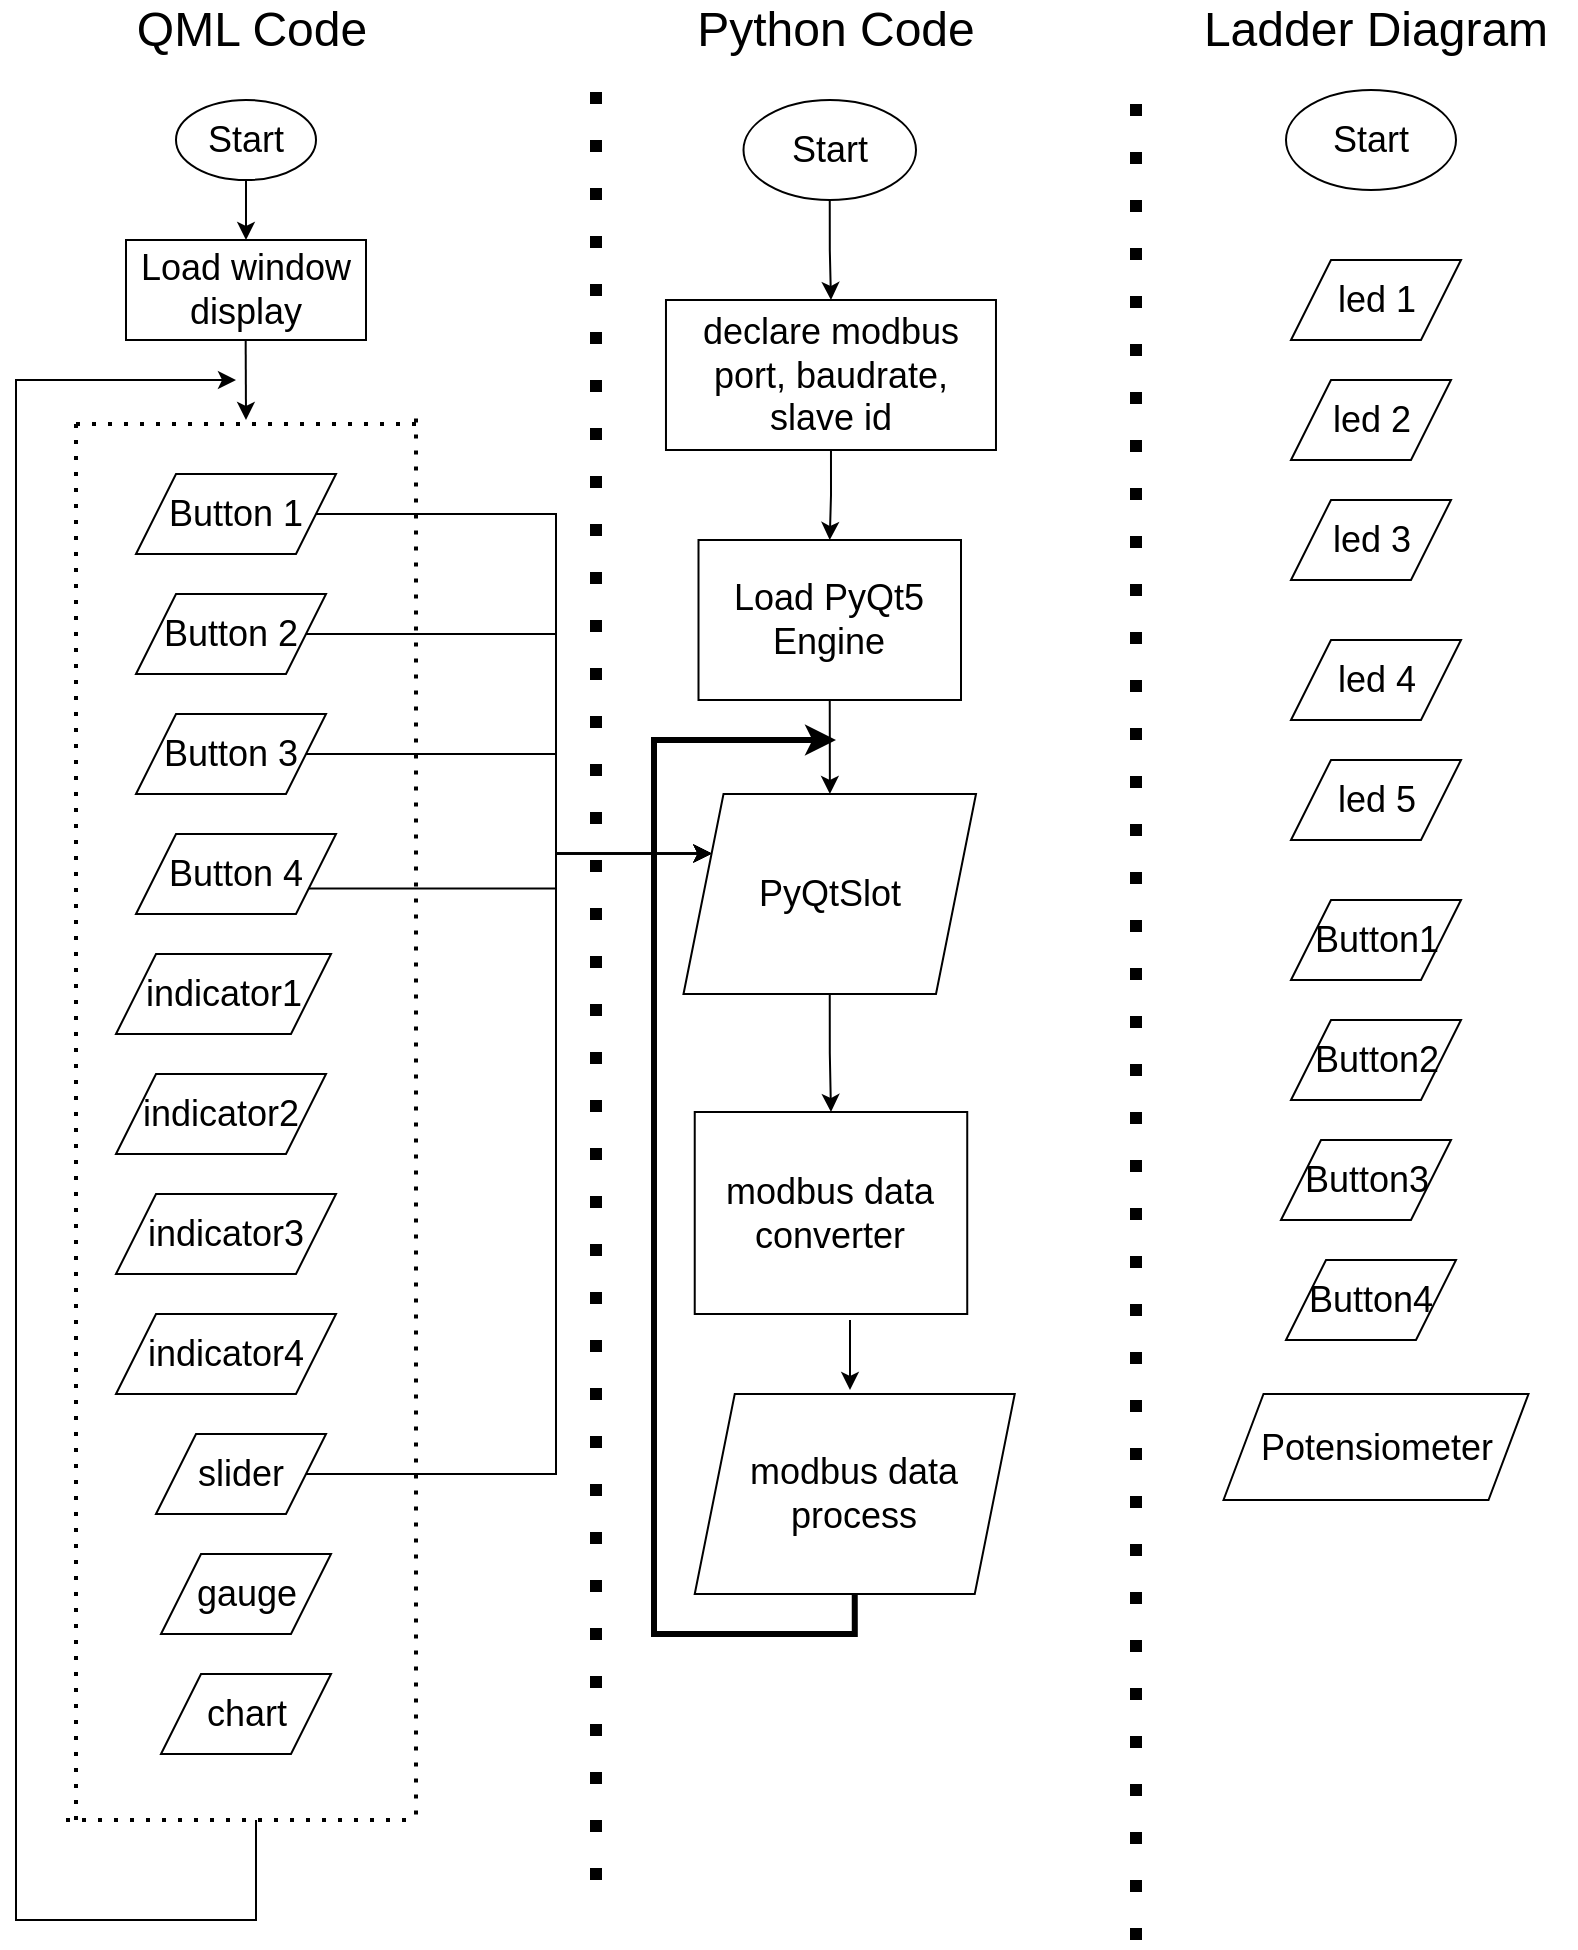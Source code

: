 <mxfile version="21.1.7" type="github">
  <diagram name="Page-1" id="lVUlWz7LJa00bjVZGHgd">
    <mxGraphModel dx="1173" dy="645" grid="1" gridSize="10" guides="1" tooltips="1" connect="1" arrows="1" fold="1" page="1" pageScale="1" pageWidth="850" pageHeight="1100" math="0" shadow="0">
      <root>
        <mxCell id="0" />
        <mxCell id="1" parent="0" />
        <mxCell id="QY4sg_2AmRACwEPoSQQL-1" value="" style="endArrow=none;dashed=1;html=1;dashPattern=1 3;strokeWidth=6;rounded=0;" edge="1" parent="1">
          <mxGeometry width="50" height="50" relative="1" as="geometry">
            <mxPoint x="320" y="970" as="sourcePoint" />
            <mxPoint x="320" y="60" as="targetPoint" />
          </mxGeometry>
        </mxCell>
        <mxCell id="QY4sg_2AmRACwEPoSQQL-2" value="" style="endArrow=none;dashed=1;html=1;dashPattern=1 3;strokeWidth=6;rounded=0;" edge="1" parent="1">
          <mxGeometry width="50" height="50" relative="1" as="geometry">
            <mxPoint x="590" y="1000" as="sourcePoint" />
            <mxPoint x="590" y="80" as="targetPoint" />
          </mxGeometry>
        </mxCell>
        <mxCell id="QY4sg_2AmRACwEPoSQQL-3" value="&lt;font style=&quot;font-size: 24px;&quot;&gt;QML Code&lt;/font&gt;" style="text;html=1;strokeColor=none;fillColor=none;align=center;verticalAlign=middle;whiteSpace=wrap;rounded=0;" vertex="1" parent="1">
          <mxGeometry x="82.5" y="30" width="130" height="30" as="geometry" />
        </mxCell>
        <mxCell id="QY4sg_2AmRACwEPoSQQL-4" value="&lt;font style=&quot;font-size: 24px;&quot;&gt;Python Code&lt;/font&gt;" style="text;html=1;strokeColor=none;fillColor=none;align=center;verticalAlign=middle;whiteSpace=wrap;rounded=0;" vertex="1" parent="1">
          <mxGeometry x="360" y="30" width="160" height="30" as="geometry" />
        </mxCell>
        <mxCell id="QY4sg_2AmRACwEPoSQQL-5" value="&lt;font style=&quot;font-size: 24px;&quot;&gt;Ladder Diagram&lt;/font&gt;" style="text;html=1;strokeColor=none;fillColor=none;align=center;verticalAlign=middle;whiteSpace=wrap;rounded=0;" vertex="1" parent="1">
          <mxGeometry x="610" y="30" width="200" height="30" as="geometry" />
        </mxCell>
        <mxCell id="QY4sg_2AmRACwEPoSQQL-6" value="&lt;font style=&quot;font-size: 18px;&quot;&gt;Start&lt;/font&gt;" style="ellipse;whiteSpace=wrap;html=1;" vertex="1" parent="1">
          <mxGeometry x="110" y="80" width="70" height="40" as="geometry" />
        </mxCell>
        <mxCell id="QY4sg_2AmRACwEPoSQQL-46" style="edgeStyle=orthogonalEdgeStyle;rounded=0;orthogonalLoop=1;jettySize=auto;html=1;exitX=0.5;exitY=1;exitDx=0;exitDy=0;entryX=0.5;entryY=0;entryDx=0;entryDy=0;" edge="1" parent="1" source="QY4sg_2AmRACwEPoSQQL-7" target="QY4sg_2AmRACwEPoSQQL-13">
          <mxGeometry relative="1" as="geometry" />
        </mxCell>
        <mxCell id="QY4sg_2AmRACwEPoSQQL-7" value="&lt;font style=&quot;font-size: 18px;&quot;&gt;Start&lt;/font&gt;" style="ellipse;whiteSpace=wrap;html=1;" vertex="1" parent="1">
          <mxGeometry x="393.75" y="80" width="86.25" height="50" as="geometry" />
        </mxCell>
        <mxCell id="QY4sg_2AmRACwEPoSQQL-8" value="&lt;font style=&quot;font-size: 18px;&quot;&gt;Start&lt;/font&gt;" style="ellipse;whiteSpace=wrap;html=1;" vertex="1" parent="1">
          <mxGeometry x="665" y="75" width="85" height="50" as="geometry" />
        </mxCell>
        <mxCell id="QY4sg_2AmRACwEPoSQQL-48" style="edgeStyle=orthogonalEdgeStyle;rounded=0;orthogonalLoop=1;jettySize=auto;html=1;exitX=0.5;exitY=1;exitDx=0;exitDy=0;" edge="1" parent="1" source="QY4sg_2AmRACwEPoSQQL-9" target="QY4sg_2AmRACwEPoSQQL-15">
          <mxGeometry relative="1" as="geometry" />
        </mxCell>
        <mxCell id="QY4sg_2AmRACwEPoSQQL-9" value="&lt;font style=&quot;font-size: 18px;&quot;&gt;Load PyQt5 Engine&lt;/font&gt;" style="rounded=0;whiteSpace=wrap;html=1;" vertex="1" parent="1">
          <mxGeometry x="371.25" y="300" width="131.25" height="80" as="geometry" />
        </mxCell>
        <mxCell id="QY4sg_2AmRACwEPoSQQL-10" value="&lt;font style=&quot;font-size: 18px;&quot;&gt;Load window display&lt;/font&gt;" style="rounded=0;whiteSpace=wrap;html=1;" vertex="1" parent="1">
          <mxGeometry x="85" y="150" width="120" height="50" as="geometry" />
        </mxCell>
        <mxCell id="QY4sg_2AmRACwEPoSQQL-11" value="&lt;font style=&quot;font-size: 18px;&quot;&gt;modbus data converter&lt;/font&gt;" style="rounded=0;whiteSpace=wrap;html=1;" vertex="1" parent="1">
          <mxGeometry x="369.37" y="586" width="136.25" height="101" as="geometry" />
        </mxCell>
        <mxCell id="QY4sg_2AmRACwEPoSQQL-47" style="edgeStyle=orthogonalEdgeStyle;rounded=0;orthogonalLoop=1;jettySize=auto;html=1;exitX=0.5;exitY=1;exitDx=0;exitDy=0;entryX=0.5;entryY=0;entryDx=0;entryDy=0;" edge="1" parent="1" source="QY4sg_2AmRACwEPoSQQL-13" target="QY4sg_2AmRACwEPoSQQL-9">
          <mxGeometry relative="1" as="geometry" />
        </mxCell>
        <mxCell id="QY4sg_2AmRACwEPoSQQL-13" value="&lt;font style=&quot;font-size: 18px;&quot;&gt;declare modbus port, baudrate, slave id&lt;/font&gt;" style="rounded=0;whiteSpace=wrap;html=1;" vertex="1" parent="1">
          <mxGeometry x="354.99" y="180" width="165" height="75" as="geometry" />
        </mxCell>
        <mxCell id="QY4sg_2AmRACwEPoSQQL-49" style="edgeStyle=orthogonalEdgeStyle;rounded=0;orthogonalLoop=1;jettySize=auto;html=1;exitX=0.5;exitY=1;exitDx=0;exitDy=0;entryX=0.5;entryY=0;entryDx=0;entryDy=0;" edge="1" parent="1" source="QY4sg_2AmRACwEPoSQQL-15" target="QY4sg_2AmRACwEPoSQQL-11">
          <mxGeometry relative="1" as="geometry" />
        </mxCell>
        <mxCell id="QY4sg_2AmRACwEPoSQQL-15" value="&lt;font style=&quot;font-size: 18px;&quot;&gt;PyQtSlot&lt;/font&gt;" style="shape=parallelogram;perimeter=parallelogramPerimeter;whiteSpace=wrap;html=1;fixedSize=1;" vertex="1" parent="1">
          <mxGeometry x="363.75" y="427" width="146.25" height="100" as="geometry" />
        </mxCell>
        <mxCell id="QY4sg_2AmRACwEPoSQQL-54" style="edgeStyle=orthogonalEdgeStyle;rounded=0;orthogonalLoop=1;jettySize=auto;html=1;exitX=1;exitY=0.5;exitDx=0;exitDy=0;entryX=0;entryY=0.25;entryDx=0;entryDy=0;" edge="1" parent="1" source="QY4sg_2AmRACwEPoSQQL-17" target="QY4sg_2AmRACwEPoSQQL-15">
          <mxGeometry relative="1" as="geometry">
            <Array as="points">
              <mxPoint x="300" y="287" />
              <mxPoint x="300" y="457" />
            </Array>
          </mxGeometry>
        </mxCell>
        <mxCell id="QY4sg_2AmRACwEPoSQQL-17" value="&lt;font style=&quot;font-size: 18px;&quot;&gt;Button 1&lt;/font&gt;" style="shape=parallelogram;perimeter=parallelogramPerimeter;whiteSpace=wrap;html=1;fixedSize=1;" vertex="1" parent="1">
          <mxGeometry x="90" y="267" width="100" height="40" as="geometry" />
        </mxCell>
        <mxCell id="QY4sg_2AmRACwEPoSQQL-55" style="edgeStyle=orthogonalEdgeStyle;rounded=0;orthogonalLoop=1;jettySize=auto;html=1;exitX=1;exitY=0.5;exitDx=0;exitDy=0;entryX=0;entryY=0.25;entryDx=0;entryDy=0;" edge="1" parent="1" source="QY4sg_2AmRACwEPoSQQL-18" target="QY4sg_2AmRACwEPoSQQL-15">
          <mxGeometry relative="1" as="geometry">
            <Array as="points">
              <mxPoint x="300" y="347" />
              <mxPoint x="300" y="457" />
            </Array>
          </mxGeometry>
        </mxCell>
        <mxCell id="QY4sg_2AmRACwEPoSQQL-18" value="&lt;font style=&quot;font-size: 18px;&quot;&gt;Button 2&lt;/font&gt;" style="shape=parallelogram;perimeter=parallelogramPerimeter;whiteSpace=wrap;html=1;fixedSize=1;" vertex="1" parent="1">
          <mxGeometry x="90" y="327" width="95" height="40" as="geometry" />
        </mxCell>
        <mxCell id="QY4sg_2AmRACwEPoSQQL-56" style="edgeStyle=orthogonalEdgeStyle;rounded=0;orthogonalLoop=1;jettySize=auto;html=1;exitX=1;exitY=0.5;exitDx=0;exitDy=0;entryX=0;entryY=0.25;entryDx=0;entryDy=0;" edge="1" parent="1" source="QY4sg_2AmRACwEPoSQQL-19" target="QY4sg_2AmRACwEPoSQQL-15">
          <mxGeometry relative="1" as="geometry">
            <Array as="points">
              <mxPoint x="300" y="407" />
              <mxPoint x="300" y="457" />
            </Array>
          </mxGeometry>
        </mxCell>
        <mxCell id="QY4sg_2AmRACwEPoSQQL-19" value="&lt;font style=&quot;font-size: 18px;&quot;&gt;Button 3&lt;/font&gt;" style="shape=parallelogram;perimeter=parallelogramPerimeter;whiteSpace=wrap;html=1;fixedSize=1;" vertex="1" parent="1">
          <mxGeometry x="90" y="387" width="95" height="40" as="geometry" />
        </mxCell>
        <mxCell id="QY4sg_2AmRACwEPoSQQL-57" style="edgeStyle=orthogonalEdgeStyle;rounded=0;orthogonalLoop=1;jettySize=auto;html=1;exitX=1;exitY=0.75;exitDx=0;exitDy=0;entryX=0;entryY=0.25;entryDx=0;entryDy=0;" edge="1" parent="1" source="QY4sg_2AmRACwEPoSQQL-20" target="QY4sg_2AmRACwEPoSQQL-15">
          <mxGeometry relative="1" as="geometry">
            <Array as="points">
              <mxPoint x="300" y="474" />
              <mxPoint x="300" y="457" />
            </Array>
          </mxGeometry>
        </mxCell>
        <mxCell id="QY4sg_2AmRACwEPoSQQL-20" value="&lt;font style=&quot;font-size: 18px;&quot;&gt;Button 4&lt;/font&gt;" style="shape=parallelogram;perimeter=parallelogramPerimeter;whiteSpace=wrap;html=1;fixedSize=1;" vertex="1" parent="1">
          <mxGeometry x="90" y="447" width="100" height="40" as="geometry" />
        </mxCell>
        <mxCell id="QY4sg_2AmRACwEPoSQQL-21" value="&lt;font style=&quot;font-size: 18px;&quot;&gt;indicator1&lt;/font&gt;" style="shape=parallelogram;perimeter=parallelogramPerimeter;whiteSpace=wrap;html=1;fixedSize=1;" vertex="1" parent="1">
          <mxGeometry x="80" y="507" width="107.5" height="40" as="geometry" />
        </mxCell>
        <mxCell id="QY4sg_2AmRACwEPoSQQL-22" value="&lt;font style=&quot;font-size: 18px;&quot;&gt;indicator2&lt;/font&gt;" style="shape=parallelogram;perimeter=parallelogramPerimeter;whiteSpace=wrap;html=1;fixedSize=1;" vertex="1" parent="1">
          <mxGeometry x="80" y="567" width="105" height="40" as="geometry" />
        </mxCell>
        <mxCell id="QY4sg_2AmRACwEPoSQQL-23" value="&lt;font style=&quot;font-size: 18px;&quot;&gt;indicator3&lt;/font&gt;" style="shape=parallelogram;perimeter=parallelogramPerimeter;whiteSpace=wrap;html=1;fixedSize=1;" vertex="1" parent="1">
          <mxGeometry x="80" y="627" width="110" height="40" as="geometry" />
        </mxCell>
        <mxCell id="QY4sg_2AmRACwEPoSQQL-24" value="&lt;font style=&quot;font-size: 18px;&quot;&gt;indicator4&lt;/font&gt;" style="shape=parallelogram;perimeter=parallelogramPerimeter;whiteSpace=wrap;html=1;fixedSize=1;" vertex="1" parent="1">
          <mxGeometry x="80" y="687" width="110" height="40" as="geometry" />
        </mxCell>
        <mxCell id="QY4sg_2AmRACwEPoSQQL-58" style="edgeStyle=orthogonalEdgeStyle;rounded=0;orthogonalLoop=1;jettySize=auto;html=1;exitX=1;exitY=0.5;exitDx=0;exitDy=0;entryX=0;entryY=0.25;entryDx=0;entryDy=0;" edge="1" parent="1" source="QY4sg_2AmRACwEPoSQQL-25" target="QY4sg_2AmRACwEPoSQQL-15">
          <mxGeometry relative="1" as="geometry">
            <mxPoint x="380" y="450" as="targetPoint" />
            <Array as="points">
              <mxPoint x="300" y="767" />
              <mxPoint x="300" y="457" />
            </Array>
          </mxGeometry>
        </mxCell>
        <mxCell id="QY4sg_2AmRACwEPoSQQL-25" value="&lt;font style=&quot;font-size: 18px;&quot;&gt;slider&lt;/font&gt;" style="shape=parallelogram;perimeter=parallelogramPerimeter;whiteSpace=wrap;html=1;fixedSize=1;" vertex="1" parent="1">
          <mxGeometry x="100" y="747" width="85" height="40" as="geometry" />
        </mxCell>
        <mxCell id="QY4sg_2AmRACwEPoSQQL-26" value="&lt;font style=&quot;font-size: 18px;&quot;&gt;gauge&lt;/font&gt;" style="shape=parallelogram;perimeter=parallelogramPerimeter;whiteSpace=wrap;html=1;fixedSize=1;" vertex="1" parent="1">
          <mxGeometry x="102.5" y="807" width="85" height="40" as="geometry" />
        </mxCell>
        <mxCell id="QY4sg_2AmRACwEPoSQQL-27" value="&lt;font style=&quot;font-size: 18px;&quot;&gt;chart&lt;/font&gt;" style="shape=parallelogram;perimeter=parallelogramPerimeter;whiteSpace=wrap;html=1;fixedSize=1;" vertex="1" parent="1">
          <mxGeometry x="102.5" y="867" width="85" height="40" as="geometry" />
        </mxCell>
        <mxCell id="QY4sg_2AmRACwEPoSQQL-28" value="&lt;font style=&quot;font-size: 18px;&quot;&gt;led 1&lt;/font&gt;" style="shape=parallelogram;perimeter=parallelogramPerimeter;whiteSpace=wrap;html=1;fixedSize=1;" vertex="1" parent="1">
          <mxGeometry x="667.5" y="160" width="85" height="40" as="geometry" />
        </mxCell>
        <mxCell id="QY4sg_2AmRACwEPoSQQL-29" value="&lt;font style=&quot;font-size: 18px;&quot;&gt;led 2&lt;/font&gt;" style="shape=parallelogram;perimeter=parallelogramPerimeter;whiteSpace=wrap;html=1;fixedSize=1;" vertex="1" parent="1">
          <mxGeometry x="667.5" y="220" width="80" height="40" as="geometry" />
        </mxCell>
        <mxCell id="QY4sg_2AmRACwEPoSQQL-30" value="&lt;font style=&quot;font-size: 18px;&quot;&gt;led 3&lt;/font&gt;" style="shape=parallelogram;perimeter=parallelogramPerimeter;whiteSpace=wrap;html=1;fixedSize=1;" vertex="1" parent="1">
          <mxGeometry x="667.5" y="280" width="80" height="40" as="geometry" />
        </mxCell>
        <mxCell id="QY4sg_2AmRACwEPoSQQL-31" value="&lt;font style=&quot;font-size: 18px;&quot;&gt;led 4&lt;/font&gt;" style="shape=parallelogram;perimeter=parallelogramPerimeter;whiteSpace=wrap;html=1;fixedSize=1;" vertex="1" parent="1">
          <mxGeometry x="667.5" y="350" width="85" height="40" as="geometry" />
        </mxCell>
        <mxCell id="QY4sg_2AmRACwEPoSQQL-32" value="" style="endArrow=none;dashed=1;html=1;dashPattern=1 3;strokeWidth=2;rounded=0;" edge="1" parent="1">
          <mxGeometry width="50" height="50" relative="1" as="geometry">
            <mxPoint x="60" y="242" as="sourcePoint" />
            <mxPoint x="230" y="242" as="targetPoint" />
          </mxGeometry>
        </mxCell>
        <mxCell id="QY4sg_2AmRACwEPoSQQL-33" value="" style="endArrow=none;dashed=1;html=1;dashPattern=1 3;strokeWidth=2;rounded=0;" edge="1" parent="1">
          <mxGeometry width="50" height="50" relative="1" as="geometry">
            <mxPoint x="60" y="940" as="sourcePoint" />
            <mxPoint x="60" y="239.41" as="targetPoint" />
          </mxGeometry>
        </mxCell>
        <mxCell id="QY4sg_2AmRACwEPoSQQL-34" value="" style="endArrow=none;dashed=1;html=1;dashPattern=1 3;strokeWidth=2;rounded=0;" edge="1" parent="1">
          <mxGeometry width="50" height="50" relative="1" as="geometry">
            <mxPoint x="55" y="940" as="sourcePoint" />
            <mxPoint x="230" y="940" as="targetPoint" />
          </mxGeometry>
        </mxCell>
        <mxCell id="QY4sg_2AmRACwEPoSQQL-35" value="" style="endArrow=none;dashed=1;html=1;dashPattern=1 3;strokeWidth=2;rounded=0;" edge="1" parent="1">
          <mxGeometry width="50" height="50" relative="1" as="geometry">
            <mxPoint x="230" y="937.3" as="sourcePoint" />
            <mxPoint x="230" y="236.71" as="targetPoint" />
          </mxGeometry>
        </mxCell>
        <mxCell id="QY4sg_2AmRACwEPoSQQL-36" value="" style="endArrow=classic;html=1;rounded=0;entryX=0.5;entryY=0;entryDx=0;entryDy=0;exitX=0.5;exitY=1;exitDx=0;exitDy=0;" edge="1" parent="1" source="QY4sg_2AmRACwEPoSQQL-6" target="QY4sg_2AmRACwEPoSQQL-10">
          <mxGeometry width="50" height="50" relative="1" as="geometry">
            <mxPoint x="140" y="130" as="sourcePoint" />
            <mxPoint x="190" y="80" as="targetPoint" />
          </mxGeometry>
        </mxCell>
        <mxCell id="QY4sg_2AmRACwEPoSQQL-37" value="" style="endArrow=classic;html=1;rounded=0;exitX=0.5;exitY=1;exitDx=0;exitDy=0;" edge="1" parent="1">
          <mxGeometry width="50" height="50" relative="1" as="geometry">
            <mxPoint x="144.83" y="200" as="sourcePoint" />
            <mxPoint x="145" y="240" as="targetPoint" />
          </mxGeometry>
        </mxCell>
        <mxCell id="QY4sg_2AmRACwEPoSQQL-38" value="" style="endArrow=classic;html=1;rounded=0;" edge="1" parent="1">
          <mxGeometry width="50" height="50" relative="1" as="geometry">
            <mxPoint x="150" y="940" as="sourcePoint" />
            <mxPoint x="140" y="220" as="targetPoint" />
            <Array as="points">
              <mxPoint x="150" y="990" />
              <mxPoint x="30" y="990" />
              <mxPoint x="30" y="580" />
              <mxPoint x="30" y="220" />
            </Array>
          </mxGeometry>
        </mxCell>
        <mxCell id="QY4sg_2AmRACwEPoSQQL-39" value="&lt;font style=&quot;font-size: 18px;&quot;&gt;led 5&lt;/font&gt;" style="shape=parallelogram;perimeter=parallelogramPerimeter;whiteSpace=wrap;html=1;fixedSize=1;" vertex="1" parent="1">
          <mxGeometry x="667.5" y="410" width="85" height="40" as="geometry" />
        </mxCell>
        <mxCell id="QY4sg_2AmRACwEPoSQQL-40" value="&lt;font style=&quot;font-size: 18px;&quot;&gt;Button1&lt;/font&gt;" style="shape=parallelogram;perimeter=parallelogramPerimeter;whiteSpace=wrap;html=1;fixedSize=1;" vertex="1" parent="1">
          <mxGeometry x="667.5" y="480" width="85" height="40" as="geometry" />
        </mxCell>
        <mxCell id="QY4sg_2AmRACwEPoSQQL-41" value="&lt;font style=&quot;font-size: 18px;&quot;&gt;Button2&lt;/font&gt;" style="shape=parallelogram;perimeter=parallelogramPerimeter;whiteSpace=wrap;html=1;fixedSize=1;" vertex="1" parent="1">
          <mxGeometry x="667.5" y="540" width="85" height="40" as="geometry" />
        </mxCell>
        <mxCell id="QY4sg_2AmRACwEPoSQQL-42" value="&lt;font style=&quot;font-size: 18px;&quot;&gt;Button3&lt;/font&gt;" style="shape=parallelogram;perimeter=parallelogramPerimeter;whiteSpace=wrap;html=1;fixedSize=1;" vertex="1" parent="1">
          <mxGeometry x="662.5" y="600" width="85" height="40" as="geometry" />
        </mxCell>
        <mxCell id="QY4sg_2AmRACwEPoSQQL-43" value="&lt;font style=&quot;font-size: 18px;&quot;&gt;Button4&lt;/font&gt;" style="shape=parallelogram;perimeter=parallelogramPerimeter;whiteSpace=wrap;html=1;fixedSize=1;" vertex="1" parent="1">
          <mxGeometry x="665" y="660" width="85" height="40" as="geometry" />
        </mxCell>
        <mxCell id="QY4sg_2AmRACwEPoSQQL-44" value="&lt;font style=&quot;font-size: 18px;&quot;&gt;Potensiometer&lt;/font&gt;" style="shape=parallelogram;perimeter=parallelogramPerimeter;whiteSpace=wrap;html=1;fixedSize=1;" vertex="1" parent="1">
          <mxGeometry x="633.75" y="727" width="152.5" height="53" as="geometry" />
        </mxCell>
        <mxCell id="QY4sg_2AmRACwEPoSQQL-60" style="edgeStyle=orthogonalEdgeStyle;rounded=0;orthogonalLoop=1;jettySize=auto;html=1;exitX=0.5;exitY=1;exitDx=0;exitDy=0;strokeColor=#000000;strokeWidth=3;" edge="1" parent="1" source="QY4sg_2AmRACwEPoSQQL-59">
          <mxGeometry relative="1" as="geometry">
            <mxPoint x="440.0" y="400" as="targetPoint" />
            <Array as="points">
              <mxPoint x="449" y="847" />
              <mxPoint x="349" y="847" />
              <mxPoint x="349" y="400" />
            </Array>
          </mxGeometry>
        </mxCell>
        <mxCell id="QY4sg_2AmRACwEPoSQQL-59" value="&lt;font style=&quot;font-size: 18px;&quot;&gt;modbus data process&lt;/font&gt;" style="shape=parallelogram;perimeter=parallelogramPerimeter;whiteSpace=wrap;html=1;fixedSize=1;" vertex="1" parent="1">
          <mxGeometry x="369.37" y="727" width="160" height="100" as="geometry" />
        </mxCell>
        <mxCell id="QY4sg_2AmRACwEPoSQQL-61" style="edgeStyle=orthogonalEdgeStyle;rounded=0;orthogonalLoop=1;jettySize=auto;html=1;entryX=0.5;entryY=0;entryDx=0;entryDy=0;" edge="1" parent="1">
          <mxGeometry relative="1" as="geometry">
            <mxPoint x="447" y="690" as="sourcePoint" />
            <mxPoint x="447" y="725" as="targetPoint" />
          </mxGeometry>
        </mxCell>
      </root>
    </mxGraphModel>
  </diagram>
</mxfile>
